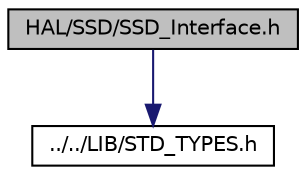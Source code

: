 digraph "HAL/SSD/SSD_Interface.h"
{
 // LATEX_PDF_SIZE
  edge [fontname="Helvetica",fontsize="10",labelfontname="Helvetica",labelfontsize="10"];
  node [fontname="Helvetica",fontsize="10",shape=record];
  Node1 [label="HAL/SSD/SSD_Interface.h",height=0.2,width=0.4,color="black", fillcolor="grey75", style="filled", fontcolor="black",tooltip=" "];
  Node1 -> Node2 [color="midnightblue",fontsize="10",style="solid"];
  Node2 [label="../../LIB/STD_TYPES.h",height=0.2,width=0.4,color="black", fillcolor="white", style="filled",URL="$d1/de4/_s_t_d___t_y_p_e_s_8h.html",tooltip=" "];
}
